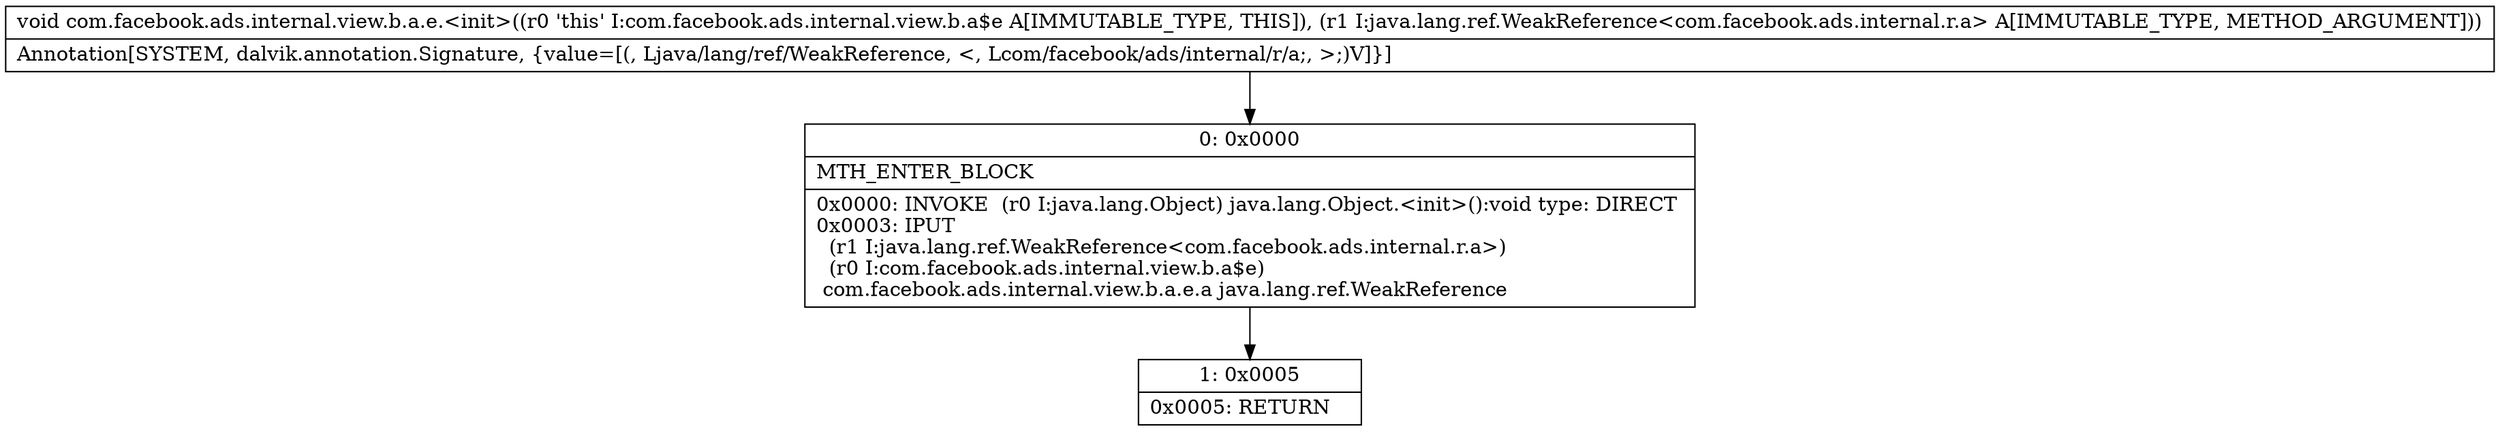 digraph "CFG forcom.facebook.ads.internal.view.b.a.e.\<init\>(Ljava\/lang\/ref\/WeakReference;)V" {
Node_0 [shape=record,label="{0\:\ 0x0000|MTH_ENTER_BLOCK\l|0x0000: INVOKE  (r0 I:java.lang.Object) java.lang.Object.\<init\>():void type: DIRECT \l0x0003: IPUT  \l  (r1 I:java.lang.ref.WeakReference\<com.facebook.ads.internal.r.a\>)\l  (r0 I:com.facebook.ads.internal.view.b.a$e)\l com.facebook.ads.internal.view.b.a.e.a java.lang.ref.WeakReference \l}"];
Node_1 [shape=record,label="{1\:\ 0x0005|0x0005: RETURN   \l}"];
MethodNode[shape=record,label="{void com.facebook.ads.internal.view.b.a.e.\<init\>((r0 'this' I:com.facebook.ads.internal.view.b.a$e A[IMMUTABLE_TYPE, THIS]), (r1 I:java.lang.ref.WeakReference\<com.facebook.ads.internal.r.a\> A[IMMUTABLE_TYPE, METHOD_ARGUMENT]))  | Annotation[SYSTEM, dalvik.annotation.Signature, \{value=[(, Ljava\/lang\/ref\/WeakReference, \<, Lcom\/facebook\/ads\/internal\/r\/a;, \>;)V]\}]\l}"];
MethodNode -> Node_0;
Node_0 -> Node_1;
}

